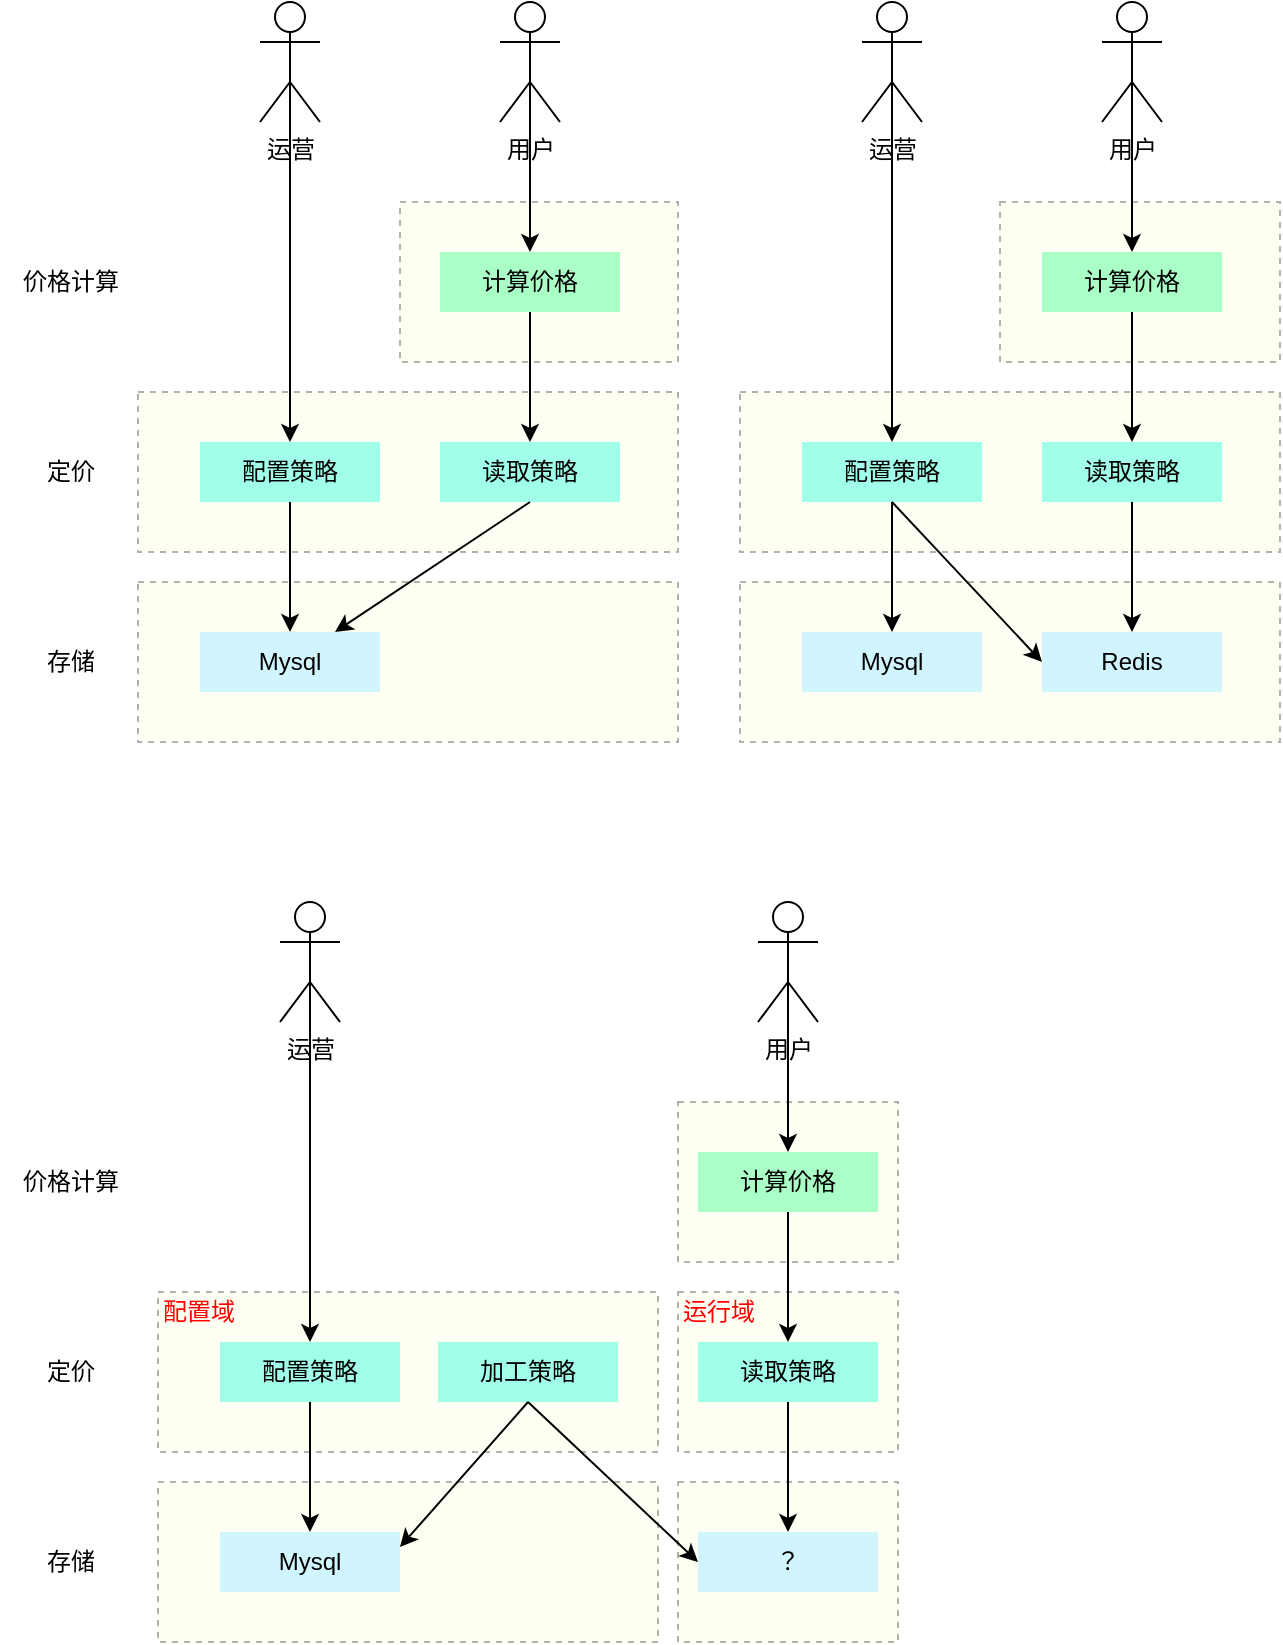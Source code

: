 <mxfile version="20.5.3" type="github">
  <diagram id="5PLnMs5lSes9Q7wn8nox" name="第 1 页">
    <mxGraphModel dx="1426" dy="1938" grid="1" gridSize="10" guides="1" tooltips="1" connect="1" arrows="1" fold="1" page="1" pageScale="1" pageWidth="827" pageHeight="1169" math="0" shadow="0">
      <root>
        <mxCell id="0" />
        <mxCell id="1" parent="0" />
        <mxCell id="E58byapOsYUun8HAkRU0-65" value="" style="rounded=0;whiteSpace=wrap;html=1;dashed=1;fillColor=#FCFCD4;opacity=30;" parent="1" vertex="1">
          <mxGeometry x="429" y="575" width="110" height="80" as="geometry" />
        </mxCell>
        <mxCell id="E58byapOsYUun8HAkRU0-64" value="" style="rounded=0;whiteSpace=wrap;html=1;dashed=1;fillColor=#FCFCD4;opacity=30;" parent="1" vertex="1">
          <mxGeometry x="429" y="670" width="110" height="80" as="geometry" />
        </mxCell>
        <mxCell id="E58byapOsYUun8HAkRU0-44" value="" style="rounded=0;whiteSpace=wrap;html=1;dashed=1;fillColor=#FCFCD4;opacity=30;" parent="1" vertex="1">
          <mxGeometry x="460" y="220" width="270" height="80" as="geometry" />
        </mxCell>
        <mxCell id="E58byapOsYUun8HAkRU0-8" value="" style="rounded=0;whiteSpace=wrap;html=1;dashed=1;fillColor=#FCFCD4;opacity=30;" parent="1" vertex="1">
          <mxGeometry x="159" y="220" width="270" height="80" as="geometry" />
        </mxCell>
        <mxCell id="E58byapOsYUun8HAkRU0-7" value="" style="rounded=0;whiteSpace=wrap;html=1;dashed=1;fillColor=#FCFCD4;opacity=30;" parent="1" vertex="1">
          <mxGeometry x="159" y="125" width="270" height="80" as="geometry" />
        </mxCell>
        <mxCell id="E58byapOsYUun8HAkRU0-2" value="配置策略" style="rounded=0;whiteSpace=wrap;html=1;fillColor=#A1FFE9;strokeColor=none;" parent="1" vertex="1">
          <mxGeometry x="190" y="150" width="90" height="30" as="geometry" />
        </mxCell>
        <mxCell id="E58byapOsYUun8HAkRU0-3" value="读取策略" style="rounded=0;whiteSpace=wrap;html=1;fillColor=#A1FFE9;strokeColor=none;" parent="1" vertex="1">
          <mxGeometry x="310" y="150" width="90" height="30" as="geometry" />
        </mxCell>
        <mxCell id="E58byapOsYUun8HAkRU0-6" value="Mysql" style="rounded=0;whiteSpace=wrap;html=1;fillColor=#D1F5FF;strokeColor=none;" parent="1" vertex="1">
          <mxGeometry x="190" y="245" width="90" height="30" as="geometry" />
        </mxCell>
        <mxCell id="E58byapOsYUun8HAkRU0-10" value="定价" style="text;html=1;align=center;verticalAlign=middle;resizable=0;points=[];autosize=1;strokeColor=none;fillColor=none;" parent="1" vertex="1">
          <mxGeometry x="100" y="150" width="50" height="30" as="geometry" />
        </mxCell>
        <mxCell id="E58byapOsYUun8HAkRU0-11" value="存储" style="text;html=1;align=center;verticalAlign=middle;resizable=0;points=[];autosize=1;strokeColor=none;fillColor=none;" parent="1" vertex="1">
          <mxGeometry x="100" y="245" width="50" height="30" as="geometry" />
        </mxCell>
        <mxCell id="E58byapOsYUun8HAkRU0-12" value="" style="rounded=0;whiteSpace=wrap;html=1;dashed=1;fillColor=#FCFCD4;opacity=30;" parent="1" vertex="1">
          <mxGeometry x="290" y="30" width="139" height="80" as="geometry" />
        </mxCell>
        <mxCell id="E58byapOsYUun8HAkRU0-14" value="计算价格" style="rounded=0;whiteSpace=wrap;html=1;fillColor=#AAFFC6;strokeColor=none;" parent="1" vertex="1">
          <mxGeometry x="310" y="55" width="90" height="30" as="geometry" />
        </mxCell>
        <mxCell id="E58byapOsYUun8HAkRU0-15" value="价格计算" style="text;html=1;align=center;verticalAlign=middle;resizable=0;points=[];autosize=1;strokeColor=none;fillColor=none;" parent="1" vertex="1">
          <mxGeometry x="90" y="55" width="70" height="30" as="geometry" />
        </mxCell>
        <mxCell id="E58byapOsYUun8HAkRU0-16" value="运营" style="shape=umlActor;verticalLabelPosition=bottom;verticalAlign=top;html=1;outlineConnect=0;" parent="1" vertex="1">
          <mxGeometry x="220" y="-70" width="30" height="60" as="geometry" />
        </mxCell>
        <mxCell id="E58byapOsYUun8HAkRU0-21" value="用户" style="shape=umlActor;verticalLabelPosition=bottom;verticalAlign=top;html=1;outlineConnect=0;" parent="1" vertex="1">
          <mxGeometry x="340" y="-70" width="30" height="60" as="geometry" />
        </mxCell>
        <mxCell id="E58byapOsYUun8HAkRU0-22" value="" style="endArrow=classic;html=1;rounded=0;exitX=0.5;exitY=0.5;exitDx=0;exitDy=0;exitPerimeter=0;entryX=0.5;entryY=0;entryDx=0;entryDy=0;" parent="1" source="E58byapOsYUun8HAkRU0-16" target="E58byapOsYUun8HAkRU0-2" edge="1">
          <mxGeometry width="50" height="50" relative="1" as="geometry">
            <mxPoint x="-80" y="130" as="sourcePoint" />
            <mxPoint x="-30" y="80" as="targetPoint" />
          </mxGeometry>
        </mxCell>
        <mxCell id="E58byapOsYUun8HAkRU0-23" value="" style="endArrow=classic;html=1;rounded=0;exitX=0.5;exitY=0.5;exitDx=0;exitDy=0;exitPerimeter=0;entryX=0.5;entryY=0;entryDx=0;entryDy=0;" parent="1" source="E58byapOsYUun8HAkRU0-21" target="E58byapOsYUun8HAkRU0-14" edge="1">
          <mxGeometry width="50" height="50" relative="1" as="geometry">
            <mxPoint x="20" y="100" as="sourcePoint" />
            <mxPoint x="70" y="50" as="targetPoint" />
          </mxGeometry>
        </mxCell>
        <mxCell id="E58byapOsYUun8HAkRU0-25" value="" style="endArrow=classic;html=1;rounded=0;exitX=0.5;exitY=1;exitDx=0;exitDy=0;entryX=0.5;entryY=0;entryDx=0;entryDy=0;" parent="1" source="E58byapOsYUun8HAkRU0-2" target="E58byapOsYUun8HAkRU0-6" edge="1">
          <mxGeometry width="50" height="50" relative="1" as="geometry">
            <mxPoint x="-50" y="370" as="sourcePoint" />
            <mxPoint y="320" as="targetPoint" />
          </mxGeometry>
        </mxCell>
        <mxCell id="E58byapOsYUun8HAkRU0-26" value="" style="endArrow=classic;html=1;rounded=0;exitX=0.5;exitY=1;exitDx=0;exitDy=0;entryX=0.5;entryY=0;entryDx=0;entryDy=0;" parent="1" source="E58byapOsYUun8HAkRU0-14" target="E58byapOsYUun8HAkRU0-3" edge="1">
          <mxGeometry width="50" height="50" relative="1" as="geometry">
            <mxPoint x="210" y="400" as="sourcePoint" />
            <mxPoint x="260" y="350" as="targetPoint" />
          </mxGeometry>
        </mxCell>
        <mxCell id="E58byapOsYUun8HAkRU0-27" value="" style="endArrow=classic;html=1;rounded=0;exitX=0.5;exitY=1;exitDx=0;exitDy=0;entryX=0.75;entryY=0;entryDx=0;entryDy=0;" parent="1" source="E58byapOsYUun8HAkRU0-3" target="E58byapOsYUun8HAkRU0-6" edge="1">
          <mxGeometry width="50" height="50" relative="1" as="geometry">
            <mxPoint x="210" y="450" as="sourcePoint" />
            <mxPoint x="260" y="400" as="targetPoint" />
          </mxGeometry>
        </mxCell>
        <mxCell id="E58byapOsYUun8HAkRU0-28" value="" style="rounded=0;whiteSpace=wrap;html=1;dashed=1;fillColor=#FCFCD4;opacity=30;" parent="1" vertex="1">
          <mxGeometry x="460" y="125" width="270" height="80" as="geometry" />
        </mxCell>
        <mxCell id="E58byapOsYUun8HAkRU0-29" value="配置策略" style="rounded=0;whiteSpace=wrap;html=1;fillColor=#A1FFE9;strokeColor=none;" parent="1" vertex="1">
          <mxGeometry x="491" y="150" width="90" height="30" as="geometry" />
        </mxCell>
        <mxCell id="E58byapOsYUun8HAkRU0-30" value="读取策略" style="rounded=0;whiteSpace=wrap;html=1;fillColor=#A1FFE9;strokeColor=none;" parent="1" vertex="1">
          <mxGeometry x="611" y="150" width="90" height="30" as="geometry" />
        </mxCell>
        <mxCell id="E58byapOsYUun8HAkRU0-31" value="Mysql" style="rounded=0;whiteSpace=wrap;html=1;fillColor=#D1F5FF;strokeColor=none;" parent="1" vertex="1">
          <mxGeometry x="491" y="245" width="90" height="30" as="geometry" />
        </mxCell>
        <mxCell id="E58byapOsYUun8HAkRU0-34" value="" style="rounded=0;whiteSpace=wrap;html=1;dashed=1;fillColor=#FCFCD4;opacity=30;" parent="1" vertex="1">
          <mxGeometry x="590" y="30" width="140" height="80" as="geometry" />
        </mxCell>
        <mxCell id="E58byapOsYUun8HAkRU0-35" value="计算价格" style="rounded=0;whiteSpace=wrap;html=1;fillColor=#AAFFC6;strokeColor=none;" parent="1" vertex="1">
          <mxGeometry x="611" y="55" width="90" height="30" as="geometry" />
        </mxCell>
        <mxCell id="E58byapOsYUun8HAkRU0-37" value="运营" style="shape=umlActor;verticalLabelPosition=bottom;verticalAlign=top;html=1;outlineConnect=0;" parent="1" vertex="1">
          <mxGeometry x="521" y="-70" width="30" height="60" as="geometry" />
        </mxCell>
        <mxCell id="E58byapOsYUun8HAkRU0-38" value="用户" style="shape=umlActor;verticalLabelPosition=bottom;verticalAlign=top;html=1;outlineConnect=0;" parent="1" vertex="1">
          <mxGeometry x="641" y="-70" width="30" height="60" as="geometry" />
        </mxCell>
        <mxCell id="E58byapOsYUun8HAkRU0-39" value="" style="endArrow=classic;html=1;rounded=0;exitX=0.5;exitY=0.5;exitDx=0;exitDy=0;exitPerimeter=0;entryX=0.5;entryY=0;entryDx=0;entryDy=0;" parent="1" source="E58byapOsYUun8HAkRU0-37" target="E58byapOsYUun8HAkRU0-29" edge="1">
          <mxGeometry width="50" height="50" relative="1" as="geometry">
            <mxPoint x="221" y="130" as="sourcePoint" />
            <mxPoint x="271" y="80" as="targetPoint" />
          </mxGeometry>
        </mxCell>
        <mxCell id="E58byapOsYUun8HAkRU0-40" value="" style="endArrow=classic;html=1;rounded=0;exitX=0.5;exitY=0.5;exitDx=0;exitDy=0;exitPerimeter=0;entryX=0.5;entryY=0;entryDx=0;entryDy=0;" parent="1" source="E58byapOsYUun8HAkRU0-38" target="E58byapOsYUun8HAkRU0-35" edge="1">
          <mxGeometry width="50" height="50" relative="1" as="geometry">
            <mxPoint x="321" y="100" as="sourcePoint" />
            <mxPoint x="371" y="50" as="targetPoint" />
          </mxGeometry>
        </mxCell>
        <mxCell id="E58byapOsYUun8HAkRU0-41" value="" style="endArrow=classic;html=1;rounded=0;exitX=0.5;exitY=1;exitDx=0;exitDy=0;entryX=0.5;entryY=0;entryDx=0;entryDy=0;" parent="1" source="E58byapOsYUun8HAkRU0-29" target="E58byapOsYUun8HAkRU0-31" edge="1">
          <mxGeometry width="50" height="50" relative="1" as="geometry">
            <mxPoint x="251" y="370" as="sourcePoint" />
            <mxPoint x="301" y="320" as="targetPoint" />
          </mxGeometry>
        </mxCell>
        <mxCell id="E58byapOsYUun8HAkRU0-42" value="" style="endArrow=classic;html=1;rounded=0;exitX=0.5;exitY=1;exitDx=0;exitDy=0;entryX=0.5;entryY=0;entryDx=0;entryDy=0;" parent="1" source="E58byapOsYUun8HAkRU0-35" target="E58byapOsYUun8HAkRU0-30" edge="1">
          <mxGeometry width="50" height="50" relative="1" as="geometry">
            <mxPoint x="511" y="400" as="sourcePoint" />
            <mxPoint x="561" y="350" as="targetPoint" />
          </mxGeometry>
        </mxCell>
        <mxCell id="E58byapOsYUun8HAkRU0-43" value="" style="endArrow=classic;html=1;rounded=0;exitX=0.5;exitY=1;exitDx=0;exitDy=0;entryX=0.5;entryY=0;entryDx=0;entryDy=0;" parent="1" source="E58byapOsYUun8HAkRU0-30" target="E58byapOsYUun8HAkRU0-45" edge="1">
          <mxGeometry width="50" height="50" relative="1" as="geometry">
            <mxPoint x="511" y="450" as="sourcePoint" />
            <mxPoint x="561" y="400" as="targetPoint" />
          </mxGeometry>
        </mxCell>
        <mxCell id="E58byapOsYUun8HAkRU0-45" value="Redis" style="rounded=0;whiteSpace=wrap;html=1;fillColor=#D1F5FF;strokeColor=none;" parent="1" vertex="1">
          <mxGeometry x="611" y="245" width="90" height="30" as="geometry" />
        </mxCell>
        <mxCell id="E58byapOsYUun8HAkRU0-46" value="" style="endArrow=classic;html=1;rounded=0;exitX=0.5;exitY=1;exitDx=0;exitDy=0;entryX=0;entryY=0.5;entryDx=0;entryDy=0;" parent="1" source="E58byapOsYUun8HAkRU0-29" target="E58byapOsYUun8HAkRU0-45" edge="1">
          <mxGeometry width="50" height="50" relative="1" as="geometry">
            <mxPoint x="240" y="380" as="sourcePoint" />
            <mxPoint x="290" y="330" as="targetPoint" />
            <Array as="points" />
          </mxGeometry>
        </mxCell>
        <mxCell id="E58byapOsYUun8HAkRU0-47" value="" style="rounded=0;whiteSpace=wrap;html=1;dashed=1;fillColor=#FCFCD4;opacity=30;" parent="1" vertex="1">
          <mxGeometry x="169" y="670" width="250" height="80" as="geometry" />
        </mxCell>
        <mxCell id="E58byapOsYUun8HAkRU0-48" value="" style="rounded=0;whiteSpace=wrap;html=1;dashed=1;fillColor=#FCFCD4;opacity=30;align=left;" parent="1" vertex="1">
          <mxGeometry x="169" y="575" width="250" height="80" as="geometry" />
        </mxCell>
        <mxCell id="E58byapOsYUun8HAkRU0-49" value="配置策略" style="rounded=0;whiteSpace=wrap;html=1;fillColor=#A1FFE9;strokeColor=none;" parent="1" vertex="1">
          <mxGeometry x="200" y="600" width="90" height="30" as="geometry" />
        </mxCell>
        <mxCell id="E58byapOsYUun8HAkRU0-50" value="读取策略" style="rounded=0;whiteSpace=wrap;html=1;fillColor=#A1FFE9;strokeColor=none;" parent="1" vertex="1">
          <mxGeometry x="439" y="600" width="90" height="30" as="geometry" />
        </mxCell>
        <mxCell id="E58byapOsYUun8HAkRU0-51" value="Mysql" style="rounded=0;whiteSpace=wrap;html=1;fillColor=#D1F5FF;strokeColor=none;" parent="1" vertex="1">
          <mxGeometry x="200" y="695" width="90" height="30" as="geometry" />
        </mxCell>
        <mxCell id="E58byapOsYUun8HAkRU0-52" value="" style="rounded=0;whiteSpace=wrap;html=1;dashed=1;fillColor=#FCFCD4;opacity=30;" parent="1" vertex="1">
          <mxGeometry x="429" y="480" width="110" height="80" as="geometry" />
        </mxCell>
        <mxCell id="E58byapOsYUun8HAkRU0-53" value="计算价格" style="rounded=0;whiteSpace=wrap;html=1;fillColor=#AAFFC6;strokeColor=none;" parent="1" vertex="1">
          <mxGeometry x="439" y="505" width="90" height="30" as="geometry" />
        </mxCell>
        <mxCell id="E58byapOsYUun8HAkRU0-54" value="运营" style="shape=umlActor;verticalLabelPosition=bottom;verticalAlign=top;html=1;outlineConnect=0;" parent="1" vertex="1">
          <mxGeometry x="230" y="380" width="30" height="60" as="geometry" />
        </mxCell>
        <mxCell id="E58byapOsYUun8HAkRU0-55" value="用户" style="shape=umlActor;verticalLabelPosition=bottom;verticalAlign=top;html=1;outlineConnect=0;" parent="1" vertex="1">
          <mxGeometry x="469" y="380" width="30" height="60" as="geometry" />
        </mxCell>
        <mxCell id="E58byapOsYUun8HAkRU0-56" value="" style="endArrow=classic;html=1;rounded=0;exitX=0.5;exitY=0.5;exitDx=0;exitDy=0;exitPerimeter=0;entryX=0.5;entryY=0;entryDx=0;entryDy=0;" parent="1" source="E58byapOsYUun8HAkRU0-54" target="E58byapOsYUun8HAkRU0-49" edge="1">
          <mxGeometry width="50" height="50" relative="1" as="geometry">
            <mxPoint x="-70" y="580" as="sourcePoint" />
            <mxPoint x="-20" y="530" as="targetPoint" />
          </mxGeometry>
        </mxCell>
        <mxCell id="E58byapOsYUun8HAkRU0-57" value="" style="endArrow=classic;html=1;rounded=0;exitX=0.5;exitY=0.5;exitDx=0;exitDy=0;exitPerimeter=0;entryX=0.5;entryY=0;entryDx=0;entryDy=0;" parent="1" source="E58byapOsYUun8HAkRU0-55" target="E58byapOsYUun8HAkRU0-53" edge="1">
          <mxGeometry width="50" height="50" relative="1" as="geometry">
            <mxPoint x="149" y="550" as="sourcePoint" />
            <mxPoint x="199" y="500" as="targetPoint" />
          </mxGeometry>
        </mxCell>
        <mxCell id="E58byapOsYUun8HAkRU0-58" value="" style="endArrow=classic;html=1;rounded=0;exitX=0.5;exitY=1;exitDx=0;exitDy=0;entryX=0.5;entryY=0;entryDx=0;entryDy=0;" parent="1" source="E58byapOsYUun8HAkRU0-49" target="E58byapOsYUun8HAkRU0-51" edge="1">
          <mxGeometry width="50" height="50" relative="1" as="geometry">
            <mxPoint x="-40" y="820" as="sourcePoint" />
            <mxPoint x="10" y="770" as="targetPoint" />
          </mxGeometry>
        </mxCell>
        <mxCell id="E58byapOsYUun8HAkRU0-59" value="" style="endArrow=classic;html=1;rounded=0;exitX=0.5;exitY=1;exitDx=0;exitDy=0;entryX=0.5;entryY=0;entryDx=0;entryDy=0;" parent="1" source="E58byapOsYUun8HAkRU0-53" target="E58byapOsYUun8HAkRU0-50" edge="1">
          <mxGeometry width="50" height="50" relative="1" as="geometry">
            <mxPoint x="339" y="850" as="sourcePoint" />
            <mxPoint x="389" y="800" as="targetPoint" />
          </mxGeometry>
        </mxCell>
        <mxCell id="E58byapOsYUun8HAkRU0-60" value="" style="endArrow=classic;html=1;rounded=0;exitX=0.5;exitY=1;exitDx=0;exitDy=0;entryX=0.5;entryY=0;entryDx=0;entryDy=0;" parent="1" source="E58byapOsYUun8HAkRU0-50" target="E58byapOsYUun8HAkRU0-61" edge="1">
          <mxGeometry width="50" height="50" relative="1" as="geometry">
            <mxPoint x="339" y="900" as="sourcePoint" />
            <mxPoint x="389" y="850" as="targetPoint" />
          </mxGeometry>
        </mxCell>
        <mxCell id="E58byapOsYUun8HAkRU0-61" value="？" style="rounded=0;whiteSpace=wrap;html=1;fillColor=#D1F5FF;strokeColor=none;" parent="1" vertex="1">
          <mxGeometry x="439" y="695" width="90" height="30" as="geometry" />
        </mxCell>
        <mxCell id="E58byapOsYUun8HAkRU0-63" value="加工策略" style="rounded=0;whiteSpace=wrap;html=1;fillColor=#A1FFE9;strokeColor=none;" parent="1" vertex="1">
          <mxGeometry x="309" y="600" width="90" height="30" as="geometry" />
        </mxCell>
        <mxCell id="E58byapOsYUun8HAkRU0-66" value="" style="endArrow=classic;html=1;rounded=0;exitX=0.5;exitY=1;exitDx=0;exitDy=0;entryX=1;entryY=0.25;entryDx=0;entryDy=0;" parent="1" source="E58byapOsYUun8HAkRU0-63" target="E58byapOsYUun8HAkRU0-51" edge="1">
          <mxGeometry width="50" height="50" relative="1" as="geometry">
            <mxPoint x="-1" y="910" as="sourcePoint" />
            <mxPoint x="49" y="860" as="targetPoint" />
          </mxGeometry>
        </mxCell>
        <mxCell id="E58byapOsYUun8HAkRU0-67" value="" style="endArrow=classic;html=1;rounded=0;exitX=0.5;exitY=1;exitDx=0;exitDy=0;entryX=0;entryY=0.5;entryDx=0;entryDy=0;" parent="1" source="E58byapOsYUun8HAkRU0-63" target="E58byapOsYUun8HAkRU0-61" edge="1">
          <mxGeometry width="50" height="50" relative="1" as="geometry">
            <mxPoint x="364" y="640" as="sourcePoint" />
            <mxPoint x="300" y="712.5" as="targetPoint" />
          </mxGeometry>
        </mxCell>
        <mxCell id="E58byapOsYUun8HAkRU0-68" value="&lt;span style=&quot;text-align: left;&quot;&gt;配置域&lt;/span&gt;" style="text;html=1;align=center;verticalAlign=middle;resizable=0;points=[];autosize=1;strokeColor=none;fillColor=none;fontColor=#FF0000;" parent="1" vertex="1">
          <mxGeometry x="159" y="570" width="60" height="30" as="geometry" />
        </mxCell>
        <mxCell id="E58byapOsYUun8HAkRU0-69" value="&lt;span style=&quot;text-align: left;&quot;&gt;运行域&lt;/span&gt;" style="text;html=1;align=center;verticalAlign=middle;resizable=0;points=[];autosize=1;strokeColor=none;fillColor=none;fontColor=#FF0000;" parent="1" vertex="1">
          <mxGeometry x="419" y="570" width="60" height="30" as="geometry" />
        </mxCell>
        <mxCell id="dzn-w2Cbux6f4_3BdtE6-1" value="定价" style="text;html=1;align=center;verticalAlign=middle;resizable=0;points=[];autosize=1;strokeColor=none;fillColor=none;" vertex="1" parent="1">
          <mxGeometry x="100" y="600" width="50" height="30" as="geometry" />
        </mxCell>
        <mxCell id="dzn-w2Cbux6f4_3BdtE6-2" value="存储" style="text;html=1;align=center;verticalAlign=middle;resizable=0;points=[];autosize=1;strokeColor=none;fillColor=none;" vertex="1" parent="1">
          <mxGeometry x="100" y="695" width="50" height="30" as="geometry" />
        </mxCell>
        <mxCell id="dzn-w2Cbux6f4_3BdtE6-3" value="价格计算" style="text;html=1;align=center;verticalAlign=middle;resizable=0;points=[];autosize=1;strokeColor=none;fillColor=none;" vertex="1" parent="1">
          <mxGeometry x="90" y="505" width="70" height="30" as="geometry" />
        </mxCell>
      </root>
    </mxGraphModel>
  </diagram>
</mxfile>
